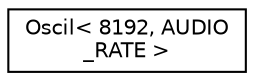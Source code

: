 digraph "Graphical Class Hierarchy"
{
  edge [fontname="Helvetica",fontsize="10",labelfontname="Helvetica",labelfontsize="10"];
  node [fontname="Helvetica",fontsize="10",shape=record];
  rankdir="LR";
  Node1 [label="Oscil\< 8192, AUDIO\l_RATE \>",height=0.2,width=0.4,color="black", fillcolor="white", style="filled",URL="$class_oscil.html"];
}
